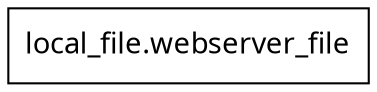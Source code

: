 digraph G {
  rankdir = "RL";
  node [shape = rect, fontname = "sans-serif"];
  "local_file.webserver_file" [label="local_file.webserver_file"];
}
